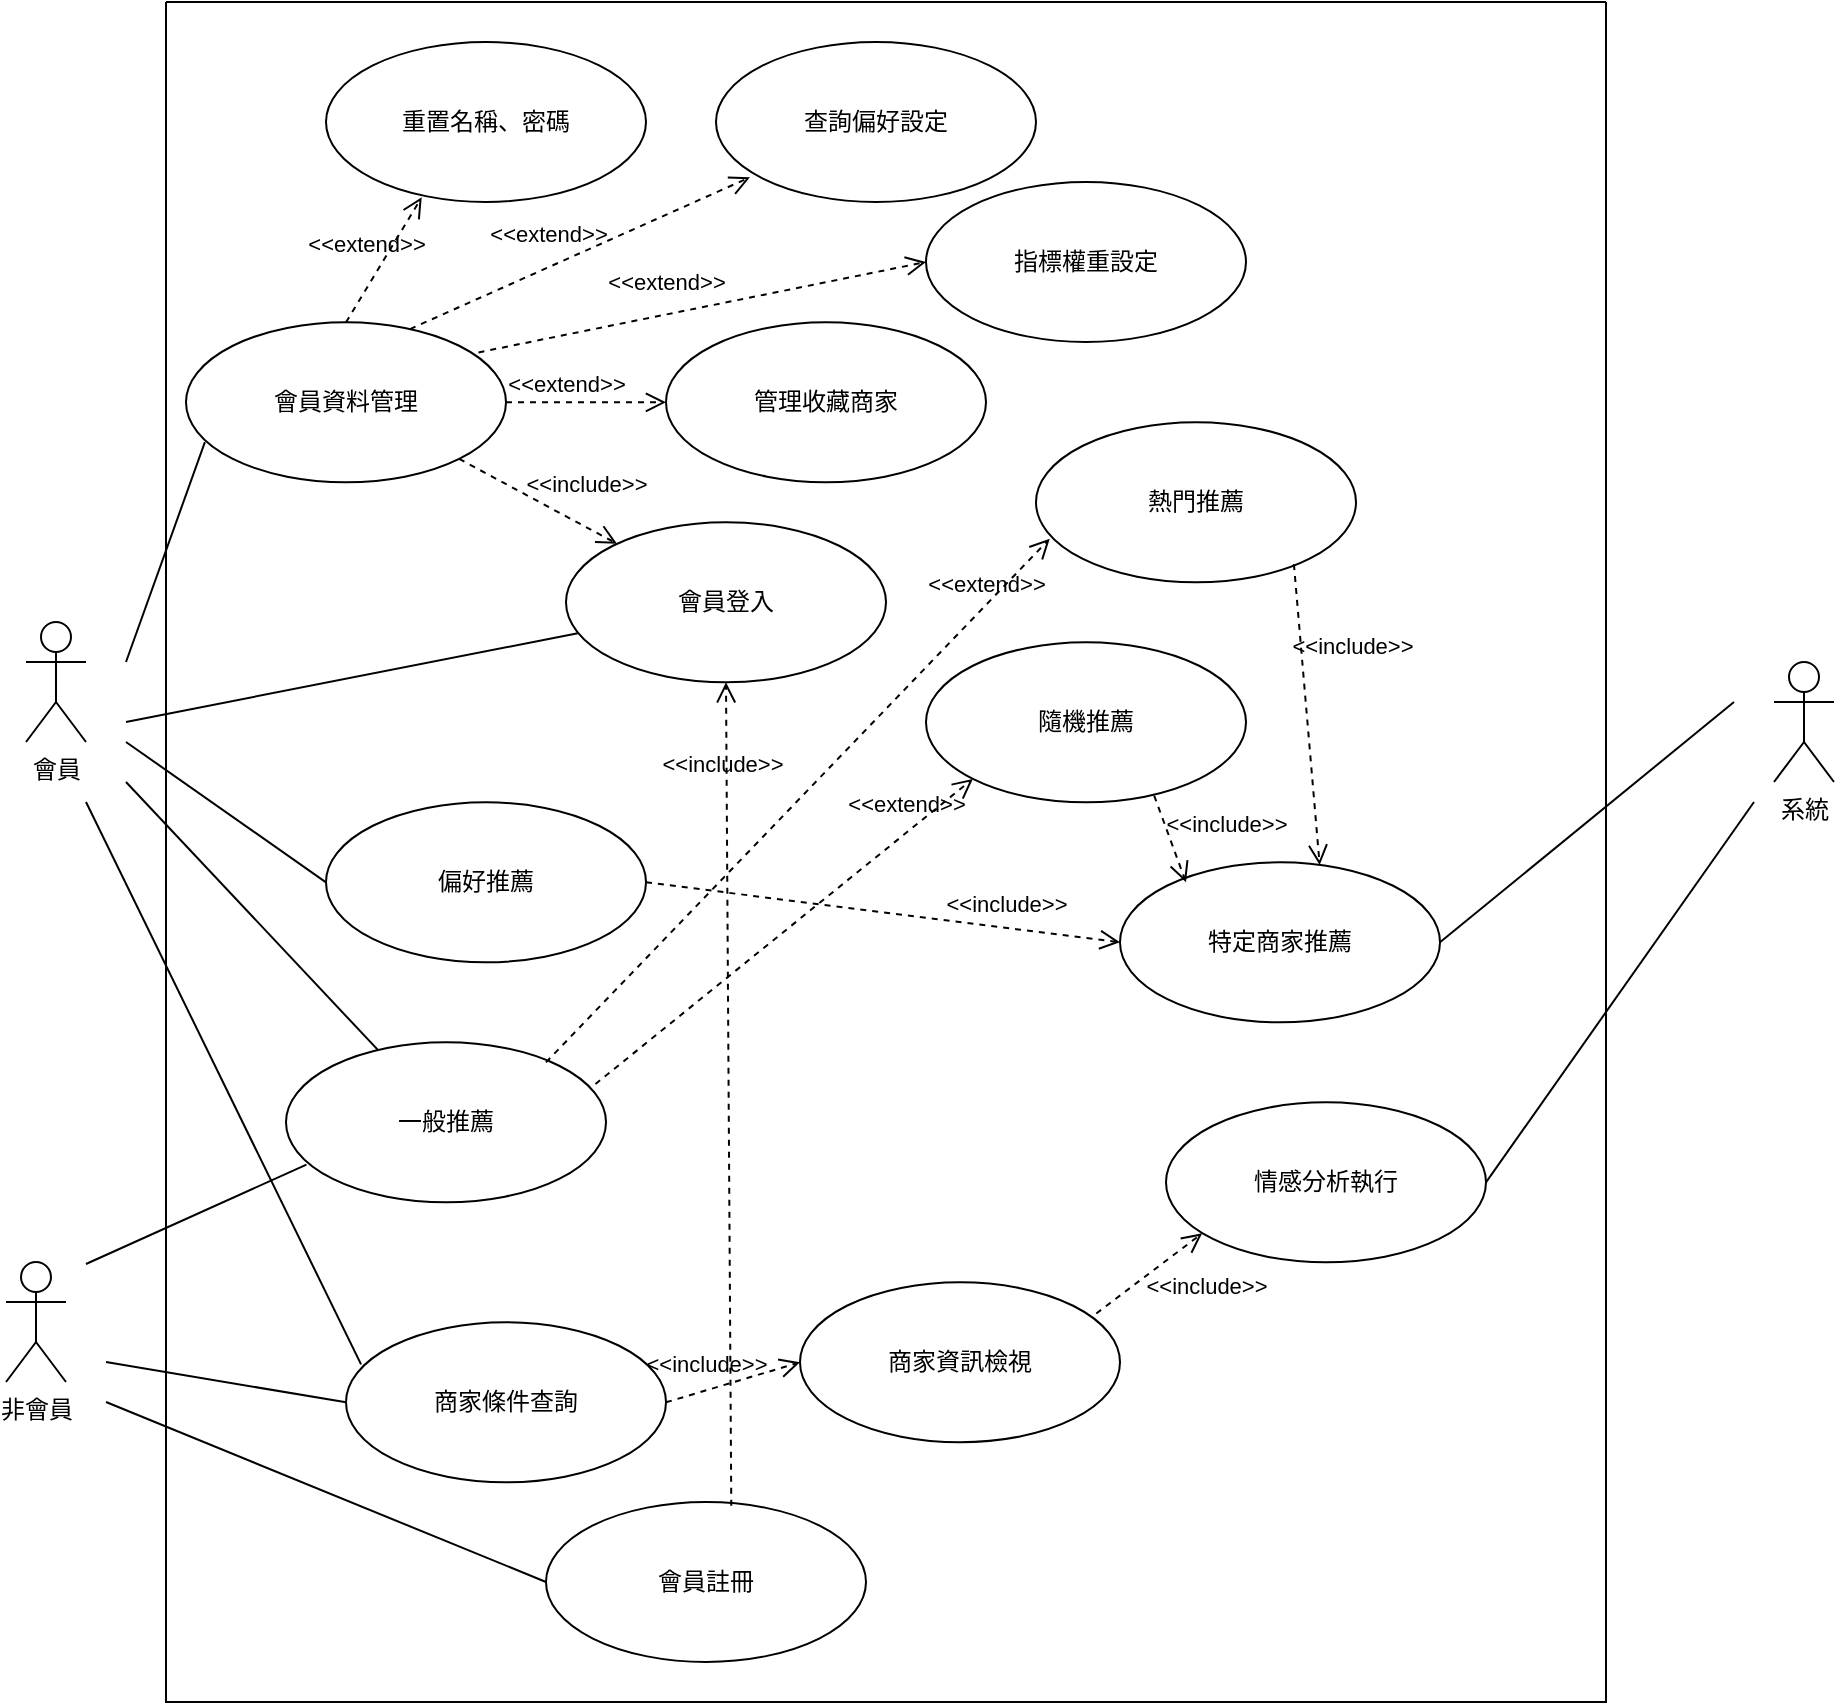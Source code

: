 <mxfile version="24.7.17">
  <diagram name="第 1 页" id="UMwH93UaaYeDBetF52Yf">
    <mxGraphModel grid="1" page="1" gridSize="10" guides="1" tooltips="1" connect="1" arrows="1" fold="1" pageScale="1" pageWidth="827" pageHeight="1169" math="0" shadow="0">
      <root>
        <mxCell id="0" />
        <mxCell id="1" parent="0" />
        <mxCell id="cAuI-VLPDfNvQ2xWo372-1" value="會員" style="shape=umlActor;verticalLabelPosition=bottom;verticalAlign=top;html=1;outlineConnect=0;" vertex="1" parent="1">
          <mxGeometry x="120" y="410" width="30" height="60" as="geometry" />
        </mxCell>
        <mxCell id="cAuI-VLPDfNvQ2xWo372-14" value="系統" style="shape=umlActor;verticalLabelPosition=bottom;verticalAlign=top;html=1;outlineConnect=0;" vertex="1" parent="1">
          <mxGeometry x="994" y="430" width="30" height="60" as="geometry" />
        </mxCell>
        <mxCell id="cAuI-VLPDfNvQ2xWo372-18" value="" style="swimlane;startSize=0;" vertex="1" parent="1">
          <mxGeometry x="190" y="100" width="720" height="850" as="geometry" />
        </mxCell>
        <mxCell id="cAuI-VLPDfNvQ2xWo372-16" value="特定商家推薦" style="ellipse;whiteSpace=wrap;html=1;" vertex="1" parent="cAuI-VLPDfNvQ2xWo372-18">
          <mxGeometry x="477" y="430.16" width="160" height="80" as="geometry" />
        </mxCell>
        <mxCell id="cAuI-VLPDfNvQ2xWo372-17" value="情感分析執行" style="ellipse;whiteSpace=wrap;html=1;" vertex="1" parent="cAuI-VLPDfNvQ2xWo372-18">
          <mxGeometry x="500" y="550.16" width="160" height="80" as="geometry" />
        </mxCell>
        <mxCell id="cAuI-VLPDfNvQ2xWo372-5" value="會員資料管理" style="ellipse;whiteSpace=wrap;html=1;" vertex="1" parent="cAuI-VLPDfNvQ2xWo372-18">
          <mxGeometry x="10" y="160.16" width="160" height="80" as="geometry" />
        </mxCell>
        <mxCell id="cAuI-VLPDfNvQ2xWo372-13" value="商家資訊檢視" style="ellipse;whiteSpace=wrap;html=1;" vertex="1" parent="cAuI-VLPDfNvQ2xWo372-18">
          <mxGeometry x="317" y="640.16" width="160" height="80" as="geometry" />
        </mxCell>
        <mxCell id="cAuI-VLPDfNvQ2xWo372-4" value="會員註冊" style="ellipse;whiteSpace=wrap;html=1;" vertex="1" parent="cAuI-VLPDfNvQ2xWo372-18">
          <mxGeometry x="190" y="750" width="160" height="80" as="geometry" />
        </mxCell>
        <mxCell id="cAuI-VLPDfNvQ2xWo372-12" value="商家條件查詢" style="ellipse;whiteSpace=wrap;html=1;" vertex="1" parent="cAuI-VLPDfNvQ2xWo372-18">
          <mxGeometry x="90" y="660.16" width="160" height="80" as="geometry" />
        </mxCell>
        <mxCell id="cAuI-VLPDfNvQ2xWo372-21" value="" style="endArrow=none;html=1;rounded=0;fontSize=12;startSize=8;endSize=8;curved=1;entryX=0.037;entryY=0.693;entryDx=0;entryDy=0;entryPerimeter=0;" edge="1" parent="cAuI-VLPDfNvQ2xWo372-18" target="BbUI7zgCim86w7ioW3ez-23">
          <mxGeometry width="50" height="50" relative="1" as="geometry">
            <mxPoint x="-20" y="360" as="sourcePoint" />
            <mxPoint x="186.46" y="240.0" as="targetPoint" />
          </mxGeometry>
        </mxCell>
        <mxCell id="cAuI-VLPDfNvQ2xWo372-26" value="" style="endArrow=none;html=1;rounded=0;fontSize=12;startSize=8;endSize=8;curved=1;exitX=1;exitY=0.5;exitDx=0;exitDy=0;" edge="1" parent="cAuI-VLPDfNvQ2xWo372-18" source="cAuI-VLPDfNvQ2xWo372-17">
          <mxGeometry width="50" height="50" relative="1" as="geometry">
            <mxPoint x="650" y="490" as="sourcePoint" />
            <mxPoint x="794" y="400" as="targetPoint" />
          </mxGeometry>
        </mxCell>
        <mxCell id="BbUI7zgCim86w7ioW3ez-2" value="&amp;lt;&amp;lt;include&amp;gt;&amp;gt;" style="endArrow=open;startArrow=none;endFill=0;startFill=0;endSize=8;html=1;verticalAlign=bottom;dashed=1;labelBackgroundColor=none;rounded=0;exitX=1;exitY=1;exitDx=0;exitDy=0;" edge="1" parent="cAuI-VLPDfNvQ2xWo372-18" source="cAuI-VLPDfNvQ2xWo372-5" target="BbUI7zgCim86w7ioW3ez-23">
          <mxGeometry x="0.477" y="11" width="160" relative="1" as="geometry">
            <mxPoint x="240" y="330.16" as="sourcePoint" />
            <mxPoint x="265" y="250.16" as="targetPoint" />
            <mxPoint as="offset" />
          </mxGeometry>
        </mxCell>
        <mxCell id="BbUI7zgCim86w7ioW3ez-4" value="&amp;lt;&amp;lt;include&amp;gt;&amp;gt;" style="endArrow=open;startArrow=none;endFill=0;startFill=0;endSize=8;html=1;verticalAlign=bottom;dashed=1;labelBackgroundColor=none;rounded=0;entryX=0.113;entryY=0.819;entryDx=0;entryDy=0;exitX=0.926;exitY=0.195;exitDx=0;exitDy=0;exitPerimeter=0;entryPerimeter=0;" edge="1" parent="cAuI-VLPDfNvQ2xWo372-18" source="cAuI-VLPDfNvQ2xWo372-13" target="cAuI-VLPDfNvQ2xWo372-17">
          <mxGeometry x="0.422" y="-29" width="160" relative="1" as="geometry">
            <mxPoint x="243.5" y="410.16" as="sourcePoint" />
            <mxPoint x="306.5" y="444.16" as="targetPoint" />
            <mxPoint as="offset" />
          </mxGeometry>
        </mxCell>
        <mxCell id="BbUI7zgCim86w7ioW3ez-11" value="" style="endArrow=none;html=1;rounded=0;fontSize=12;startSize=8;endSize=8;curved=1;entryX=0;entryY=0.5;entryDx=0;entryDy=0;" edge="1" parent="cAuI-VLPDfNvQ2xWo372-18" target="cAuI-VLPDfNvQ2xWo372-12">
          <mxGeometry width="50" height="50" relative="1" as="geometry">
            <mxPoint x="-30" y="680" as="sourcePoint" />
            <mxPoint x="60" y="485" as="targetPoint" />
          </mxGeometry>
        </mxCell>
        <mxCell id="BbUI7zgCim86w7ioW3ez-15" value="&amp;lt;&amp;lt;include&amp;gt;&amp;gt;" style="endArrow=open;startArrow=none;endFill=0;startFill=0;endSize=8;html=1;verticalAlign=bottom;dashed=1;labelBackgroundColor=none;rounded=0;entryX=0.5;entryY=1;entryDx=0;entryDy=0;exitX=0.579;exitY=0.023;exitDx=0;exitDy=0;exitPerimeter=0;" edge="1" parent="cAuI-VLPDfNvQ2xWo372-18" source="cAuI-VLPDfNvQ2xWo372-4" target="BbUI7zgCim86w7ioW3ez-23">
          <mxGeometry x="0.755" y="2" width="160" relative="1" as="geometry">
            <mxPoint x="294.96" y="830.0" as="sourcePoint" />
            <mxPoint x="265" y="350.16" as="targetPoint" />
            <mxPoint as="offset" />
          </mxGeometry>
        </mxCell>
        <mxCell id="BbUI7zgCim86w7ioW3ez-21" value="一般推薦" style="ellipse;whiteSpace=wrap;html=1;" vertex="1" parent="cAuI-VLPDfNvQ2xWo372-18">
          <mxGeometry x="60" y="520.16" width="160" height="80" as="geometry" />
        </mxCell>
        <mxCell id="BbUI7zgCim86w7ioW3ez-22" value="偏好推薦" style="ellipse;whiteSpace=wrap;html=1;" vertex="1" parent="cAuI-VLPDfNvQ2xWo372-18">
          <mxGeometry x="80" y="400.16" width="160" height="80" as="geometry" />
        </mxCell>
        <mxCell id="BbUI7zgCim86w7ioW3ez-23" value="會員登入" style="ellipse;whiteSpace=wrap;html=1;" vertex="1" parent="cAuI-VLPDfNvQ2xWo372-18">
          <mxGeometry x="200" y="260.16" width="160" height="80" as="geometry" />
        </mxCell>
        <mxCell id="BbUI7zgCim86w7ioW3ez-27" value="" style="endArrow=none;html=1;rounded=0;fontSize=12;startSize=8;endSize=8;curved=1;entryX=0.064;entryY=0.764;entryDx=0;entryDy=0;entryPerimeter=0;" edge="1" parent="cAuI-VLPDfNvQ2xWo372-18" target="BbUI7zgCim86w7ioW3ez-21">
          <mxGeometry width="50" height="50" relative="1" as="geometry">
            <mxPoint x="-40" y="631" as="sourcePoint" />
            <mxPoint x="70" y="580" as="targetPoint" />
          </mxGeometry>
        </mxCell>
        <mxCell id="BbUI7zgCim86w7ioW3ez-29" value="&amp;lt;&amp;lt;include&amp;gt;&amp;gt;" style="endArrow=open;startArrow=none;endFill=0;startFill=0;endSize=8;html=1;verticalAlign=bottom;dashed=1;labelBackgroundColor=none;rounded=0;entryX=0;entryY=0.5;entryDx=0;entryDy=0;exitX=1;exitY=0.5;exitDx=0;exitDy=0;" edge="1" parent="cAuI-VLPDfNvQ2xWo372-18" source="cAuI-VLPDfNvQ2xWo372-12" target="cAuI-VLPDfNvQ2xWo372-13">
          <mxGeometry x="-0.369" y="4" width="160" relative="1" as="geometry">
            <mxPoint x="487" y="690.16" as="sourcePoint" />
            <mxPoint x="510" y="600.16" as="targetPoint" />
            <mxPoint as="offset" />
          </mxGeometry>
        </mxCell>
        <mxCell id="BbUI7zgCim86w7ioW3ez-30" value="熱門推薦" style="ellipse;whiteSpace=wrap;html=1;" vertex="1" parent="cAuI-VLPDfNvQ2xWo372-18">
          <mxGeometry x="435" y="210.16" width="160" height="80" as="geometry" />
        </mxCell>
        <mxCell id="BbUI7zgCim86w7ioW3ez-31" value="隨機推薦" style="ellipse;whiteSpace=wrap;html=1;" vertex="1" parent="cAuI-VLPDfNvQ2xWo372-18">
          <mxGeometry x="380" y="320.16" width="160" height="80" as="geometry" />
        </mxCell>
        <mxCell id="BbUI7zgCim86w7ioW3ez-32" value="&amp;lt;&amp;lt;extend&amp;gt;&amp;gt;" style="endArrow=open;startArrow=none;endFill=0;startFill=0;endSize=8;html=1;verticalAlign=bottom;dashed=1;labelBackgroundColor=none;rounded=0;entryX=0.043;entryY=0.727;entryDx=0;entryDy=0;exitX=1;exitY=0.5;exitDx=0;exitDy=0;entryPerimeter=0;" edge="1" parent="cAuI-VLPDfNvQ2xWo372-18" target="BbUI7zgCim86w7ioW3ez-30">
          <mxGeometry x="0.753" y="1" width="160" relative="1" as="geometry">
            <mxPoint x="190" y="530.16" as="sourcePoint" />
            <mxPoint x="447" y="440.16" as="targetPoint" />
            <mxPoint as="offset" />
          </mxGeometry>
        </mxCell>
        <mxCell id="BbUI7zgCim86w7ioW3ez-33" value="&amp;lt;&amp;lt;extend&amp;gt;&amp;gt;" style="endArrow=open;startArrow=none;endFill=0;startFill=0;endSize=8;html=1;verticalAlign=bottom;dashed=1;labelBackgroundColor=none;rounded=0;entryX=0;entryY=1;entryDx=0;entryDy=0;exitX=0.967;exitY=0.261;exitDx=0;exitDy=0;exitPerimeter=0;" edge="1" parent="cAuI-VLPDfNvQ2xWo372-18" source="BbUI7zgCim86w7ioW3ez-21" target="BbUI7zgCim86w7ioW3ez-31">
          <mxGeometry x="0.673" y="4" width="160" relative="1" as="geometry">
            <mxPoint x="200" y="540.16" as="sourcePoint" />
            <mxPoint x="443" y="278.16" as="targetPoint" />
            <mxPoint as="offset" />
          </mxGeometry>
        </mxCell>
        <mxCell id="BbUI7zgCim86w7ioW3ez-34" value="&amp;lt;&amp;lt;include&amp;gt;&amp;gt;" style="endArrow=open;startArrow=none;endFill=0;startFill=0;endSize=8;html=1;verticalAlign=bottom;dashed=1;labelBackgroundColor=none;rounded=0;exitX=0.713;exitY=0.958;exitDx=0;exitDy=0;exitPerimeter=0;" edge="1" parent="cAuI-VLPDfNvQ2xWo372-18" source="BbUI7zgCim86w7ioW3ez-31">
          <mxGeometry x="0.485" y="26" width="160" relative="1" as="geometry">
            <mxPoint x="475" y="666.16" as="sourcePoint" />
            <mxPoint x="510" y="440.16" as="targetPoint" />
            <mxPoint as="offset" />
          </mxGeometry>
        </mxCell>
        <mxCell id="BbUI7zgCim86w7ioW3ez-35" value="&amp;lt;&amp;lt;include&amp;gt;&amp;gt;" style="endArrow=open;startArrow=none;endFill=0;startFill=0;endSize=8;html=1;verticalAlign=bottom;dashed=1;labelBackgroundColor=none;rounded=0;entryX=0.624;entryY=0.017;entryDx=0;entryDy=0;exitX=0.806;exitY=0.886;exitDx=0;exitDy=0;exitPerimeter=0;entryPerimeter=0;" edge="1" parent="cAuI-VLPDfNvQ2xWo372-18" source="BbUI7zgCim86w7ioW3ez-30" target="cAuI-VLPDfNvQ2xWo372-16">
          <mxGeometry x="-0.308" y="25" width="160" relative="1" as="geometry">
            <mxPoint x="514" y="427.16" as="sourcePoint" />
            <mxPoint x="517" y="454.16" as="targetPoint" />
            <mxPoint as="offset" />
          </mxGeometry>
        </mxCell>
        <mxCell id="BbUI7zgCim86w7ioW3ez-36" value="&amp;lt;&amp;lt;include&amp;gt;&amp;gt;" style="endArrow=open;startArrow=none;endFill=0;startFill=0;endSize=8;html=1;verticalAlign=bottom;dashed=1;labelBackgroundColor=none;rounded=0;exitX=1;exitY=0.5;exitDx=0;exitDy=0;entryX=0;entryY=0.5;entryDx=0;entryDy=0;" edge="1" parent="cAuI-VLPDfNvQ2xWo372-18" source="BbUI7zgCim86w7ioW3ez-22" target="cAuI-VLPDfNvQ2xWo372-16">
          <mxGeometry x="0.516" y="3" width="160" relative="1" as="geometry">
            <mxPoint x="504" y="407.16" as="sourcePoint" />
            <mxPoint x="520" y="450.16" as="targetPoint" />
            <mxPoint as="offset" />
          </mxGeometry>
        </mxCell>
        <mxCell id="BbUI7zgCim86w7ioW3ez-37" value="重置名稱、密碼" style="ellipse;whiteSpace=wrap;html=1;" vertex="1" parent="cAuI-VLPDfNvQ2xWo372-18">
          <mxGeometry x="80" y="20" width="160" height="80" as="geometry" />
        </mxCell>
        <mxCell id="BbUI7zgCim86w7ioW3ez-38" value="查詢偏好設定" style="ellipse;whiteSpace=wrap;html=1;" vertex="1" parent="cAuI-VLPDfNvQ2xWo372-18">
          <mxGeometry x="275" y="20" width="160" height="80" as="geometry" />
        </mxCell>
        <mxCell id="BbUI7zgCim86w7ioW3ez-39" value="指標權重設定" style="ellipse;whiteSpace=wrap;html=1;" vertex="1" parent="cAuI-VLPDfNvQ2xWo372-18">
          <mxGeometry x="380" y="90" width="160" height="80" as="geometry" />
        </mxCell>
        <mxCell id="BbUI7zgCim86w7ioW3ez-40" value="管理收藏商家" style="ellipse;whiteSpace=wrap;html=1;" vertex="1" parent="cAuI-VLPDfNvQ2xWo372-18">
          <mxGeometry x="250" y="160.16" width="160" height="80" as="geometry" />
        </mxCell>
        <mxCell id="BbUI7zgCim86w7ioW3ez-42" value="&amp;lt;&amp;lt;extend&amp;gt;&amp;gt;" style="endArrow=open;startArrow=none;endFill=0;startFill=0;endSize=8;html=1;verticalAlign=bottom;dashed=1;labelBackgroundColor=none;rounded=0;entryX=0.299;entryY=0.971;entryDx=0;entryDy=0;exitX=0.5;exitY=0;exitDx=0;exitDy=0;entryPerimeter=0;" edge="1" parent="cAuI-VLPDfNvQ2xWo372-18" source="cAuI-VLPDfNvQ2xWo372-5" target="BbUI7zgCim86w7ioW3ez-37">
          <mxGeometry x="-0.152" y="7" width="160" relative="1" as="geometry">
            <mxPoint x="62" y="193" as="sourcePoint" />
            <mxPoint x="250" y="40" as="targetPoint" />
            <mxPoint as="offset" />
          </mxGeometry>
        </mxCell>
        <mxCell id="BbUI7zgCim86w7ioW3ez-43" value="&amp;lt;&amp;lt;extend&amp;gt;&amp;gt;" style="endArrow=open;startArrow=none;endFill=0;startFill=0;endSize=8;html=1;verticalAlign=bottom;dashed=1;labelBackgroundColor=none;rounded=0;entryX=0.106;entryY=0.846;entryDx=0;entryDy=0;exitX=0.7;exitY=0.042;exitDx=0;exitDy=0;entryPerimeter=0;exitPerimeter=0;" edge="1" parent="cAuI-VLPDfNvQ2xWo372-18" source="cAuI-VLPDfNvQ2xWo372-5" target="BbUI7zgCim86w7ioW3ez-38">
          <mxGeometry x="-0.152" y="7" width="160" relative="1" as="geometry">
            <mxPoint x="100" y="170" as="sourcePoint" />
            <mxPoint x="138" y="108" as="targetPoint" />
            <mxPoint as="offset" />
          </mxGeometry>
        </mxCell>
        <mxCell id="BbUI7zgCim86w7ioW3ez-44" value="&amp;lt;&amp;lt;extend&amp;gt;&amp;gt;" style="endArrow=open;startArrow=none;endFill=0;startFill=0;endSize=8;html=1;verticalAlign=bottom;dashed=1;labelBackgroundColor=none;rounded=0;entryX=0;entryY=0.5;entryDx=0;entryDy=0;exitX=0.914;exitY=0.188;exitDx=0;exitDy=0;exitPerimeter=0;" edge="1" parent="cAuI-VLPDfNvQ2xWo372-18" source="cAuI-VLPDfNvQ2xWo372-5" target="BbUI7zgCim86w7ioW3ez-39">
          <mxGeometry x="-0.152" y="7" width="160" relative="1" as="geometry">
            <mxPoint x="132" y="174" as="sourcePoint" />
            <mxPoint x="302" y="98" as="targetPoint" />
            <mxPoint as="offset" />
          </mxGeometry>
        </mxCell>
        <mxCell id="BbUI7zgCim86w7ioW3ez-45" value="&amp;lt;&amp;lt;extend&amp;gt;&amp;gt;" style="endArrow=open;startArrow=none;endFill=0;startFill=0;endSize=8;html=1;verticalAlign=bottom;dashed=1;labelBackgroundColor=none;rounded=0;entryX=0;entryY=0.5;entryDx=0;entryDy=0;exitX=1;exitY=0.5;exitDx=0;exitDy=0;" edge="1" parent="cAuI-VLPDfNvQ2xWo372-18" source="cAuI-VLPDfNvQ2xWo372-5" target="BbUI7zgCim86w7ioW3ez-40">
          <mxGeometry x="-0.25" width="160" relative="1" as="geometry">
            <mxPoint x="166" y="185" as="sourcePoint" />
            <mxPoint x="390" y="140" as="targetPoint" />
            <mxPoint as="offset" />
          </mxGeometry>
        </mxCell>
        <mxCell id="cAuI-VLPDfNvQ2xWo372-20" value="" style="endArrow=none;html=1;rounded=0;fontSize=12;startSize=8;endSize=8;curved=1;entryX=0.059;entryY=0.749;entryDx=0;entryDy=0;entryPerimeter=0;" edge="1" parent="1" target="cAuI-VLPDfNvQ2xWo372-5">
          <mxGeometry width="50" height="50" relative="1" as="geometry">
            <mxPoint x="170" y="430" as="sourcePoint" />
            <mxPoint x="220" y="380" as="targetPoint" />
          </mxGeometry>
        </mxCell>
        <mxCell id="cAuI-VLPDfNvQ2xWo372-25" value="" style="endArrow=none;html=1;rounded=0;fontSize=12;startSize=8;endSize=8;curved=1;exitX=1;exitY=0.5;exitDx=0;exitDy=0;" edge="1" parent="1" source="cAuI-VLPDfNvQ2xWo372-16">
          <mxGeometry width="50" height="50" relative="1" as="geometry">
            <mxPoint x="744" y="510" as="sourcePoint" />
            <mxPoint x="974" y="450" as="targetPoint" />
          </mxGeometry>
        </mxCell>
        <mxCell id="BbUI7zgCim86w7ioW3ez-6" value="非會員" style="shape=umlActor;verticalLabelPosition=bottom;verticalAlign=top;html=1;outlineConnect=0;" vertex="1" parent="1">
          <mxGeometry x="110" y="730" width="30" height="60" as="geometry" />
        </mxCell>
        <mxCell id="BbUI7zgCim86w7ioW3ez-12" value="" style="endArrow=none;html=1;rounded=0;fontSize=12;startSize=8;endSize=8;curved=1;exitX=0;exitY=0.5;exitDx=0;exitDy=0;" edge="1" parent="1" source="BbUI7zgCim86w7ioW3ez-22">
          <mxGeometry width="50" height="50" relative="1" as="geometry">
            <mxPoint x="249" y="680" as="sourcePoint" />
            <mxPoint x="170" y="470" as="targetPoint" />
          </mxGeometry>
        </mxCell>
        <mxCell id="BbUI7zgCim86w7ioW3ez-16" value="" style="endArrow=none;html=1;rounded=0;fontSize=12;startSize=8;endSize=8;curved=1;entryX=0;entryY=0.5;entryDx=0;entryDy=0;" edge="1" parent="1" target="cAuI-VLPDfNvQ2xWo372-4">
          <mxGeometry width="50" height="50" relative="1" as="geometry">
            <mxPoint x="160" y="800" as="sourcePoint" />
            <mxPoint x="260" y="599" as="targetPoint" />
          </mxGeometry>
        </mxCell>
        <mxCell id="BbUI7zgCim86w7ioW3ez-24" value="" style="endArrow=none;html=1;rounded=0;fontSize=12;startSize=8;endSize=8;curved=1;" edge="1" parent="1" source="BbUI7zgCim86w7ioW3ez-21">
          <mxGeometry width="50" height="50" relative="1" as="geometry">
            <mxPoint x="230" y="500" as="sourcePoint" />
            <mxPoint x="170" y="490" as="targetPoint" />
          </mxGeometry>
        </mxCell>
        <mxCell id="BbUI7zgCim86w7ioW3ez-28" value="" style="endArrow=none;html=1;rounded=0;fontSize=12;startSize=8;endSize=8;curved=1;exitX=0.047;exitY=0.263;exitDx=0;exitDy=0;exitPerimeter=0;" edge="1" parent="1" source="cAuI-VLPDfNvQ2xWo372-12">
          <mxGeometry width="50" height="50" relative="1" as="geometry">
            <mxPoint x="264" y="690" as="sourcePoint" />
            <mxPoint x="150" y="500" as="targetPoint" />
          </mxGeometry>
        </mxCell>
      </root>
    </mxGraphModel>
  </diagram>
</mxfile>
